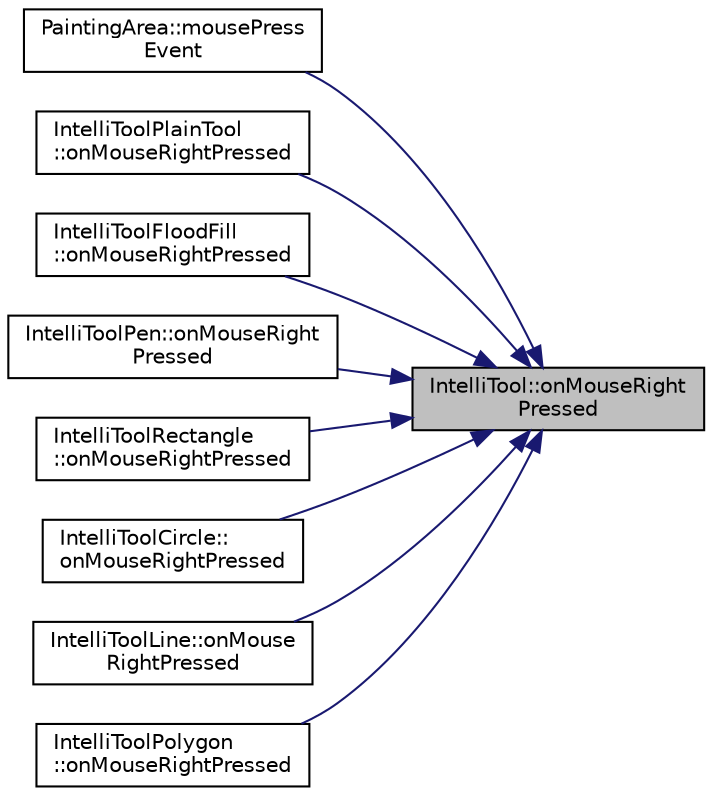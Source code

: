 digraph "IntelliTool::onMouseRightPressed"
{
 // LATEX_PDF_SIZE
  edge [fontname="Helvetica",fontsize="10",labelfontname="Helvetica",labelfontsize="10"];
  node [fontname="Helvetica",fontsize="10",shape=record];
  rankdir="RL";
  Node1 [label="IntelliTool::onMouseRight\lPressed",height=0.2,width=0.4,color="black", fillcolor="grey75", style="filled", fontcolor="black",tooltip="A function managing the right click Pressed of a Mouse. Constructing the Canvas to draw on...."];
  Node1 -> Node2 [dir="back",color="midnightblue",fontsize="10",style="solid",fontname="Helvetica"];
  Node2 [label="PaintingArea::mousePress\lEvent",height=0.2,width=0.4,color="black", fillcolor="white", style="filled",URL="$class_painting_area.html#abfe445f8d9b70ae42bfeda874127dd15",tooltip=" "];
  Node1 -> Node3 [dir="back",color="midnightblue",fontsize="10",style="solid",fontname="Helvetica"];
  Node3 [label="IntelliToolPlainTool\l::onMouseRightPressed",height=0.2,width=0.4,color="black", fillcolor="white", style="filled",URL="$class_intelli_tool_plain_tool.html#acb0c46e16d2c09370a2244a936de38b1",tooltip="A function managing the right click pressed of a mouse. Resetting the current fill."];
  Node1 -> Node4 [dir="back",color="midnightblue",fontsize="10",style="solid",fontname="Helvetica"];
  Node4 [label="IntelliToolFloodFill\l::onMouseRightPressed",height=0.2,width=0.4,color="black", fillcolor="white", style="filled",URL="$class_intelli_tool_flood_fill.html#ada0f7154d119102410a55038763a17e4",tooltip="A function managing the right click pressed of a mouse. Clearing the canvas."];
  Node1 -> Node5 [dir="back",color="midnightblue",fontsize="10",style="solid",fontname="Helvetica"];
  Node5 [label="IntelliToolPen::onMouseRight\lPressed",height=0.2,width=0.4,color="black", fillcolor="white", style="filled",URL="$class_intelli_tool_pen.html#a1751e3864a0d36ef42ca55021cae73ce",tooltip="A function managing the right click pressed of a mouse. Resetting the current draw."];
  Node1 -> Node6 [dir="back",color="midnightblue",fontsize="10",style="solid",fontname="Helvetica"];
  Node6 [label="IntelliToolRectangle\l::onMouseRightPressed",height=0.2,width=0.4,color="black", fillcolor="white", style="filled",URL="$class_intelli_tool_rectangle.html#a480c6804a4963c5a1c3f7ef84b63c1a8",tooltip="A function managing the right click pressed of a mouse.Resetting the current draw."];
  Node1 -> Node7 [dir="back",color="midnightblue",fontsize="10",style="solid",fontname="Helvetica"];
  Node7 [label="IntelliToolCircle::\lonMouseRightPressed",height=0.2,width=0.4,color="black", fillcolor="white", style="filled",URL="$class_intelli_tool_circle.html#a29d7b9ed4960e6fe1f31ff620363e429",tooltip="A function managing the right click pressed of a mouse. Clearing the canvas layer."];
  Node1 -> Node8 [dir="back",color="midnightblue",fontsize="10",style="solid",fontname="Helvetica"];
  Node8 [label="IntelliToolLine::onMouse\lRightPressed",height=0.2,width=0.4,color="black", fillcolor="white", style="filled",URL="$class_intelli_tool_line.html#a6cce59f3017936214b10b47252a898a3",tooltip="A function managing the right click pressed of a mouse. Clearing the canvas."];
  Node1 -> Node9 [dir="back",color="midnightblue",fontsize="10",style="solid",fontname="Helvetica"];
  Node9 [label="IntelliToolPolygon\l::onMouseRightPressed",height=0.2,width=0.4,color="black", fillcolor="white", style="filled",URL="$class_intelli_tool_polygon.html#aa36b012b48311c36e7cd6771a5081427",tooltip="A function managing the right click pressed of a mouse. Resetting the current fill."];
}
